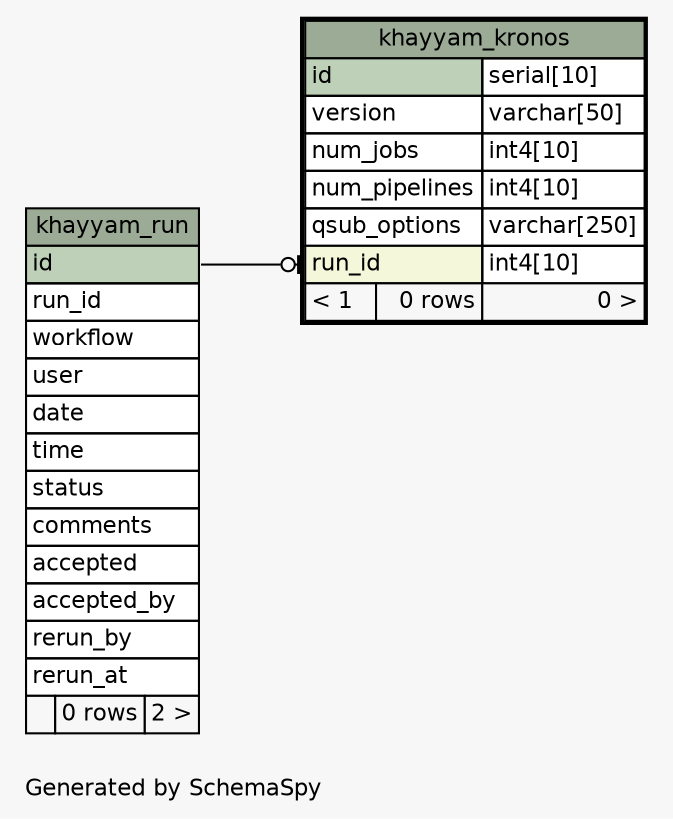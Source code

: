 // dot 2.36.0 on Mac OS X 10.9.5
// SchemaSpy rev 590
digraph "oneDegreeRelationshipsDiagram" {
  graph [
    rankdir="RL"
    bgcolor="#f7f7f7"
    label="\nGenerated by SchemaSpy"
    labeljust="l"
    nodesep="0.18"
    ranksep="0.46"
    fontname="Helvetica"
    fontsize="11"
  ];
  node [
    fontname="Helvetica"
    fontsize="11"
    shape="plaintext"
  ];
  edge [
    arrowsize="0.8"
  ];
  "khayyam_kronos":"run_id":w -> "khayyam_run":"id":e [arrowhead=none dir=back arrowtail=teeodot];
  "khayyam_kronos" [
    label=<
    <TABLE BORDER="2" CELLBORDER="1" CELLSPACING="0" BGCOLOR="#ffffff">
      <TR><TD COLSPAN="3" BGCOLOR="#9bab96" ALIGN="CENTER">khayyam_kronos</TD></TR>
      <TR><TD PORT="id" COLSPAN="2" BGCOLOR="#bed1b8" ALIGN="LEFT">id</TD><TD PORT="id.type" ALIGN="LEFT">serial[10]</TD></TR>
      <TR><TD PORT="version" COLSPAN="2" ALIGN="LEFT">version</TD><TD PORT="version.type" ALIGN="LEFT">varchar[50]</TD></TR>
      <TR><TD PORT="num_jobs" COLSPAN="2" ALIGN="LEFT">num_jobs</TD><TD PORT="num_jobs.type" ALIGN="LEFT">int4[10]</TD></TR>
      <TR><TD PORT="num_pipelines" COLSPAN="2" ALIGN="LEFT">num_pipelines</TD><TD PORT="num_pipelines.type" ALIGN="LEFT">int4[10]</TD></TR>
      <TR><TD PORT="qsub_options" COLSPAN="2" ALIGN="LEFT">qsub_options</TD><TD PORT="qsub_options.type" ALIGN="LEFT">varchar[250]</TD></TR>
      <TR><TD PORT="run_id" COLSPAN="2" BGCOLOR="#f4f7da" ALIGN="LEFT">run_id</TD><TD PORT="run_id.type" ALIGN="LEFT">int4[10]</TD></TR>
      <TR><TD ALIGN="LEFT" BGCOLOR="#f7f7f7">&lt; 1</TD><TD ALIGN="RIGHT" BGCOLOR="#f7f7f7">0 rows</TD><TD ALIGN="RIGHT" BGCOLOR="#f7f7f7">0 &gt;</TD></TR>
    </TABLE>>
    URL="khayyam_kronos.html"
    tooltip="khayyam_kronos"
  ];
  "khayyam_run" [
    label=<
    <TABLE BORDER="0" CELLBORDER="1" CELLSPACING="0" BGCOLOR="#ffffff">
      <TR><TD COLSPAN="3" BGCOLOR="#9bab96" ALIGN="CENTER">khayyam_run</TD></TR>
      <TR><TD PORT="id" COLSPAN="3" BGCOLOR="#bed1b8" ALIGN="LEFT">id</TD></TR>
      <TR><TD PORT="run_id" COLSPAN="3" ALIGN="LEFT">run_id</TD></TR>
      <TR><TD PORT="workflow" COLSPAN="3" ALIGN="LEFT">workflow</TD></TR>
      <TR><TD PORT="user" COLSPAN="3" ALIGN="LEFT">user</TD></TR>
      <TR><TD PORT="date" COLSPAN="3" ALIGN="LEFT">date</TD></TR>
      <TR><TD PORT="time" COLSPAN="3" ALIGN="LEFT">time</TD></TR>
      <TR><TD PORT="status" COLSPAN="3" ALIGN="LEFT">status</TD></TR>
      <TR><TD PORT="comments" COLSPAN="3" ALIGN="LEFT">comments</TD></TR>
      <TR><TD PORT="accepted" COLSPAN="3" ALIGN="LEFT">accepted</TD></TR>
      <TR><TD PORT="accepted_by" COLSPAN="3" ALIGN="LEFT">accepted_by</TD></TR>
      <TR><TD PORT="rerun_by" COLSPAN="3" ALIGN="LEFT">rerun_by</TD></TR>
      <TR><TD PORT="rerun_at" COLSPAN="3" ALIGN="LEFT">rerun_at</TD></TR>
      <TR><TD ALIGN="LEFT" BGCOLOR="#f7f7f7">  </TD><TD ALIGN="RIGHT" BGCOLOR="#f7f7f7">0 rows</TD><TD ALIGN="RIGHT" BGCOLOR="#f7f7f7">2 &gt;</TD></TR>
    </TABLE>>
    URL="khayyam_run.html"
    tooltip="khayyam_run"
  ];
}
